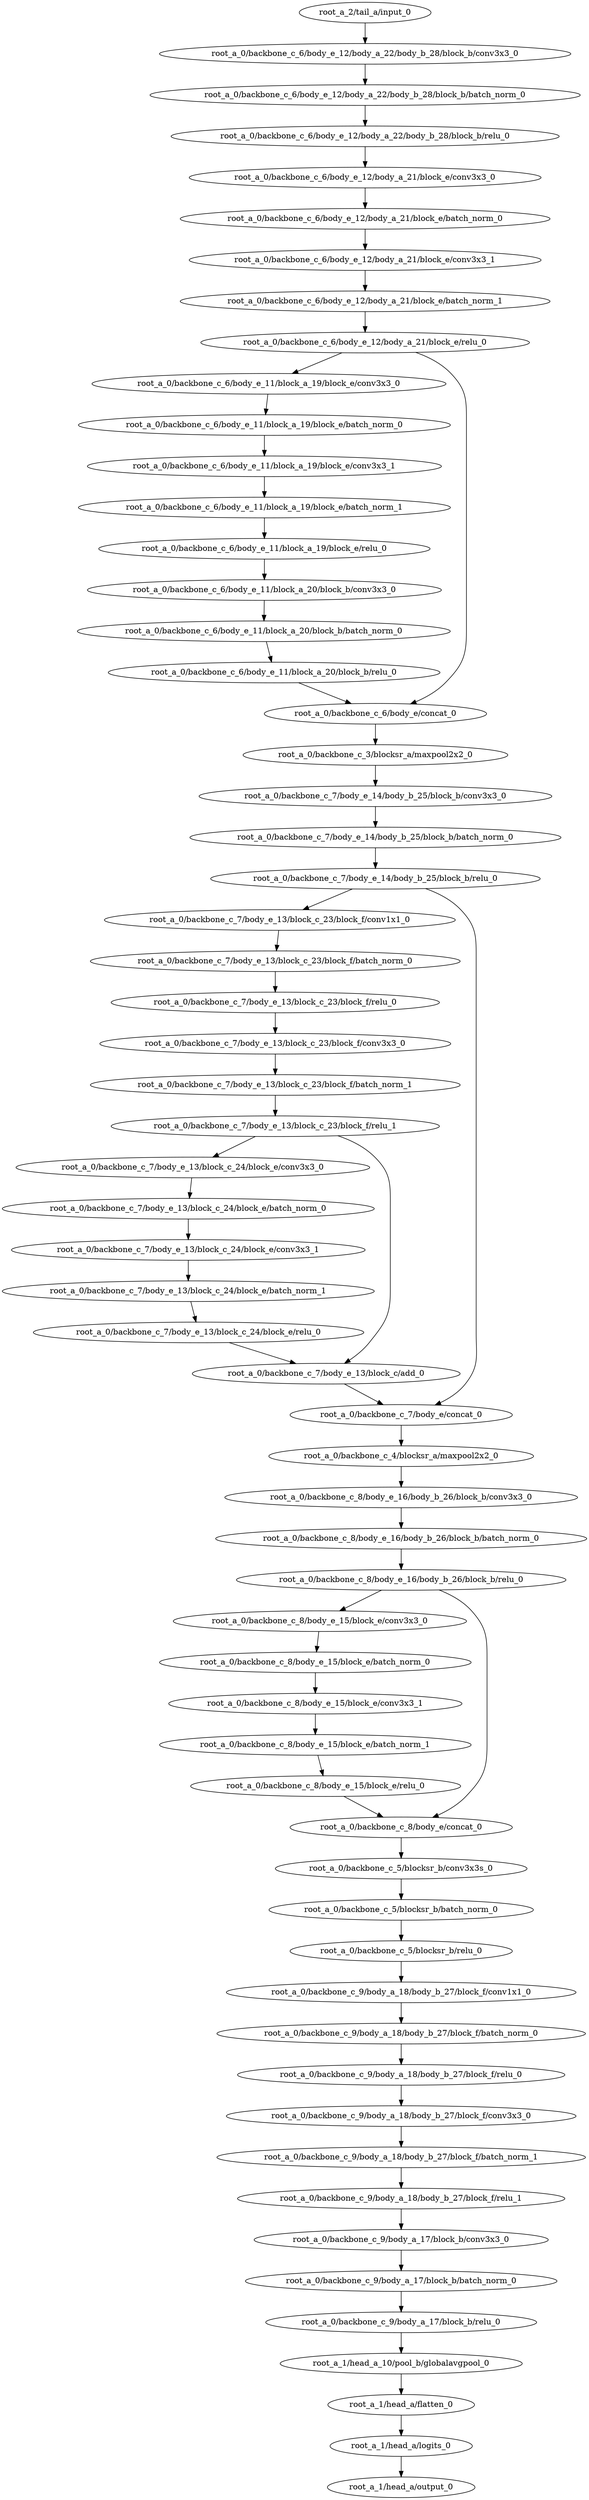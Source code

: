 digraph root_a {
	"root_a_2/tail_a/input_0"
	"root_a_0/backbone_c_6/body_e_12/body_a_22/body_b_28/block_b/conv3x3_0"
	"root_a_0/backbone_c_6/body_e_12/body_a_22/body_b_28/block_b/batch_norm_0"
	"root_a_0/backbone_c_6/body_e_12/body_a_22/body_b_28/block_b/relu_0"
	"root_a_0/backbone_c_6/body_e_12/body_a_21/block_e/conv3x3_0"
	"root_a_0/backbone_c_6/body_e_12/body_a_21/block_e/batch_norm_0"
	"root_a_0/backbone_c_6/body_e_12/body_a_21/block_e/conv3x3_1"
	"root_a_0/backbone_c_6/body_e_12/body_a_21/block_e/batch_norm_1"
	"root_a_0/backbone_c_6/body_e_12/body_a_21/block_e/relu_0"
	"root_a_0/backbone_c_6/body_e_11/block_a_19/block_e/conv3x3_0"
	"root_a_0/backbone_c_6/body_e_11/block_a_19/block_e/batch_norm_0"
	"root_a_0/backbone_c_6/body_e_11/block_a_19/block_e/conv3x3_1"
	"root_a_0/backbone_c_6/body_e_11/block_a_19/block_e/batch_norm_1"
	"root_a_0/backbone_c_6/body_e_11/block_a_19/block_e/relu_0"
	"root_a_0/backbone_c_6/body_e_11/block_a_20/block_b/conv3x3_0"
	"root_a_0/backbone_c_6/body_e_11/block_a_20/block_b/batch_norm_0"
	"root_a_0/backbone_c_6/body_e_11/block_a_20/block_b/relu_0"
	"root_a_0/backbone_c_6/body_e/concat_0"
	"root_a_0/backbone_c_3/blocksr_a/maxpool2x2_0"
	"root_a_0/backbone_c_7/body_e_14/body_b_25/block_b/conv3x3_0"
	"root_a_0/backbone_c_7/body_e_14/body_b_25/block_b/batch_norm_0"
	"root_a_0/backbone_c_7/body_e_14/body_b_25/block_b/relu_0"
	"root_a_0/backbone_c_7/body_e_13/block_c_23/block_f/conv1x1_0"
	"root_a_0/backbone_c_7/body_e_13/block_c_23/block_f/batch_norm_0"
	"root_a_0/backbone_c_7/body_e_13/block_c_23/block_f/relu_0"
	"root_a_0/backbone_c_7/body_e_13/block_c_23/block_f/conv3x3_0"
	"root_a_0/backbone_c_7/body_e_13/block_c_23/block_f/batch_norm_1"
	"root_a_0/backbone_c_7/body_e_13/block_c_23/block_f/relu_1"
	"root_a_0/backbone_c_7/body_e_13/block_c_24/block_e/conv3x3_0"
	"root_a_0/backbone_c_7/body_e_13/block_c_24/block_e/batch_norm_0"
	"root_a_0/backbone_c_7/body_e_13/block_c_24/block_e/conv3x3_1"
	"root_a_0/backbone_c_7/body_e_13/block_c_24/block_e/batch_norm_1"
	"root_a_0/backbone_c_7/body_e_13/block_c_24/block_e/relu_0"
	"root_a_0/backbone_c_7/body_e_13/block_c/add_0"
	"root_a_0/backbone_c_7/body_e/concat_0"
	"root_a_0/backbone_c_4/blocksr_a/maxpool2x2_0"
	"root_a_0/backbone_c_8/body_e_16/body_b_26/block_b/conv3x3_0"
	"root_a_0/backbone_c_8/body_e_16/body_b_26/block_b/batch_norm_0"
	"root_a_0/backbone_c_8/body_e_16/body_b_26/block_b/relu_0"
	"root_a_0/backbone_c_8/body_e_15/block_e/conv3x3_0"
	"root_a_0/backbone_c_8/body_e_15/block_e/batch_norm_0"
	"root_a_0/backbone_c_8/body_e_15/block_e/conv3x3_1"
	"root_a_0/backbone_c_8/body_e_15/block_e/batch_norm_1"
	"root_a_0/backbone_c_8/body_e_15/block_e/relu_0"
	"root_a_0/backbone_c_8/body_e/concat_0"
	"root_a_0/backbone_c_5/blocksr_b/conv3x3s_0"
	"root_a_0/backbone_c_5/blocksr_b/batch_norm_0"
	"root_a_0/backbone_c_5/blocksr_b/relu_0"
	"root_a_0/backbone_c_9/body_a_18/body_b_27/block_f/conv1x1_0"
	"root_a_0/backbone_c_9/body_a_18/body_b_27/block_f/batch_norm_0"
	"root_a_0/backbone_c_9/body_a_18/body_b_27/block_f/relu_0"
	"root_a_0/backbone_c_9/body_a_18/body_b_27/block_f/conv3x3_0"
	"root_a_0/backbone_c_9/body_a_18/body_b_27/block_f/batch_norm_1"
	"root_a_0/backbone_c_9/body_a_18/body_b_27/block_f/relu_1"
	"root_a_0/backbone_c_9/body_a_17/block_b/conv3x3_0"
	"root_a_0/backbone_c_9/body_a_17/block_b/batch_norm_0"
	"root_a_0/backbone_c_9/body_a_17/block_b/relu_0"
	"root_a_1/head_a_10/pool_b/globalavgpool_0"
	"root_a_1/head_a/flatten_0"
	"root_a_1/head_a/logits_0"
	"root_a_1/head_a/output_0"

	"root_a_2/tail_a/input_0" -> "root_a_0/backbone_c_6/body_e_12/body_a_22/body_b_28/block_b/conv3x3_0"
	"root_a_0/backbone_c_6/body_e_12/body_a_22/body_b_28/block_b/conv3x3_0" -> "root_a_0/backbone_c_6/body_e_12/body_a_22/body_b_28/block_b/batch_norm_0"
	"root_a_0/backbone_c_6/body_e_12/body_a_22/body_b_28/block_b/batch_norm_0" -> "root_a_0/backbone_c_6/body_e_12/body_a_22/body_b_28/block_b/relu_0"
	"root_a_0/backbone_c_6/body_e_12/body_a_22/body_b_28/block_b/relu_0" -> "root_a_0/backbone_c_6/body_e_12/body_a_21/block_e/conv3x3_0"
	"root_a_0/backbone_c_6/body_e_12/body_a_21/block_e/conv3x3_0" -> "root_a_0/backbone_c_6/body_e_12/body_a_21/block_e/batch_norm_0"
	"root_a_0/backbone_c_6/body_e_12/body_a_21/block_e/batch_norm_0" -> "root_a_0/backbone_c_6/body_e_12/body_a_21/block_e/conv3x3_1"
	"root_a_0/backbone_c_6/body_e_12/body_a_21/block_e/conv3x3_1" -> "root_a_0/backbone_c_6/body_e_12/body_a_21/block_e/batch_norm_1"
	"root_a_0/backbone_c_6/body_e_12/body_a_21/block_e/batch_norm_1" -> "root_a_0/backbone_c_6/body_e_12/body_a_21/block_e/relu_0"
	"root_a_0/backbone_c_6/body_e_12/body_a_21/block_e/relu_0" -> "root_a_0/backbone_c_6/body_e_11/block_a_19/block_e/conv3x3_0"
	"root_a_0/backbone_c_6/body_e_11/block_a_19/block_e/conv3x3_0" -> "root_a_0/backbone_c_6/body_e_11/block_a_19/block_e/batch_norm_0"
	"root_a_0/backbone_c_6/body_e_11/block_a_19/block_e/batch_norm_0" -> "root_a_0/backbone_c_6/body_e_11/block_a_19/block_e/conv3x3_1"
	"root_a_0/backbone_c_6/body_e_11/block_a_19/block_e/conv3x3_1" -> "root_a_0/backbone_c_6/body_e_11/block_a_19/block_e/batch_norm_1"
	"root_a_0/backbone_c_6/body_e_11/block_a_19/block_e/batch_norm_1" -> "root_a_0/backbone_c_6/body_e_11/block_a_19/block_e/relu_0"
	"root_a_0/backbone_c_6/body_e_11/block_a_19/block_e/relu_0" -> "root_a_0/backbone_c_6/body_e_11/block_a_20/block_b/conv3x3_0"
	"root_a_0/backbone_c_6/body_e_11/block_a_20/block_b/conv3x3_0" -> "root_a_0/backbone_c_6/body_e_11/block_a_20/block_b/batch_norm_0"
	"root_a_0/backbone_c_6/body_e_11/block_a_20/block_b/batch_norm_0" -> "root_a_0/backbone_c_6/body_e_11/block_a_20/block_b/relu_0"
	"root_a_0/backbone_c_6/body_e_11/block_a_20/block_b/relu_0" -> "root_a_0/backbone_c_6/body_e/concat_0"
	"root_a_0/backbone_c_6/body_e_12/body_a_21/block_e/relu_0" -> "root_a_0/backbone_c_6/body_e/concat_0"
	"root_a_0/backbone_c_6/body_e/concat_0" -> "root_a_0/backbone_c_3/blocksr_a/maxpool2x2_0"
	"root_a_0/backbone_c_3/blocksr_a/maxpool2x2_0" -> "root_a_0/backbone_c_7/body_e_14/body_b_25/block_b/conv3x3_0"
	"root_a_0/backbone_c_7/body_e_14/body_b_25/block_b/conv3x3_0" -> "root_a_0/backbone_c_7/body_e_14/body_b_25/block_b/batch_norm_0"
	"root_a_0/backbone_c_7/body_e_14/body_b_25/block_b/batch_norm_0" -> "root_a_0/backbone_c_7/body_e_14/body_b_25/block_b/relu_0"
	"root_a_0/backbone_c_7/body_e_14/body_b_25/block_b/relu_0" -> "root_a_0/backbone_c_7/body_e_13/block_c_23/block_f/conv1x1_0"
	"root_a_0/backbone_c_7/body_e_13/block_c_23/block_f/conv1x1_0" -> "root_a_0/backbone_c_7/body_e_13/block_c_23/block_f/batch_norm_0"
	"root_a_0/backbone_c_7/body_e_13/block_c_23/block_f/batch_norm_0" -> "root_a_0/backbone_c_7/body_e_13/block_c_23/block_f/relu_0"
	"root_a_0/backbone_c_7/body_e_13/block_c_23/block_f/relu_0" -> "root_a_0/backbone_c_7/body_e_13/block_c_23/block_f/conv3x3_0"
	"root_a_0/backbone_c_7/body_e_13/block_c_23/block_f/conv3x3_0" -> "root_a_0/backbone_c_7/body_e_13/block_c_23/block_f/batch_norm_1"
	"root_a_0/backbone_c_7/body_e_13/block_c_23/block_f/batch_norm_1" -> "root_a_0/backbone_c_7/body_e_13/block_c_23/block_f/relu_1"
	"root_a_0/backbone_c_7/body_e_13/block_c_23/block_f/relu_1" -> "root_a_0/backbone_c_7/body_e_13/block_c_24/block_e/conv3x3_0"
	"root_a_0/backbone_c_7/body_e_13/block_c_24/block_e/conv3x3_0" -> "root_a_0/backbone_c_7/body_e_13/block_c_24/block_e/batch_norm_0"
	"root_a_0/backbone_c_7/body_e_13/block_c_24/block_e/batch_norm_0" -> "root_a_0/backbone_c_7/body_e_13/block_c_24/block_e/conv3x3_1"
	"root_a_0/backbone_c_7/body_e_13/block_c_24/block_e/conv3x3_1" -> "root_a_0/backbone_c_7/body_e_13/block_c_24/block_e/batch_norm_1"
	"root_a_0/backbone_c_7/body_e_13/block_c_24/block_e/batch_norm_1" -> "root_a_0/backbone_c_7/body_e_13/block_c_24/block_e/relu_0"
	"root_a_0/backbone_c_7/body_e_13/block_c_24/block_e/relu_0" -> "root_a_0/backbone_c_7/body_e_13/block_c/add_0"
	"root_a_0/backbone_c_7/body_e_13/block_c_23/block_f/relu_1" -> "root_a_0/backbone_c_7/body_e_13/block_c/add_0"
	"root_a_0/backbone_c_7/body_e_14/body_b_25/block_b/relu_0" -> "root_a_0/backbone_c_7/body_e/concat_0"
	"root_a_0/backbone_c_7/body_e_13/block_c/add_0" -> "root_a_0/backbone_c_7/body_e/concat_0"
	"root_a_0/backbone_c_7/body_e/concat_0" -> "root_a_0/backbone_c_4/blocksr_a/maxpool2x2_0"
	"root_a_0/backbone_c_4/blocksr_a/maxpool2x2_0" -> "root_a_0/backbone_c_8/body_e_16/body_b_26/block_b/conv3x3_0"
	"root_a_0/backbone_c_8/body_e_16/body_b_26/block_b/conv3x3_0" -> "root_a_0/backbone_c_8/body_e_16/body_b_26/block_b/batch_norm_0"
	"root_a_0/backbone_c_8/body_e_16/body_b_26/block_b/batch_norm_0" -> "root_a_0/backbone_c_8/body_e_16/body_b_26/block_b/relu_0"
	"root_a_0/backbone_c_8/body_e_16/body_b_26/block_b/relu_0" -> "root_a_0/backbone_c_8/body_e_15/block_e/conv3x3_0"
	"root_a_0/backbone_c_8/body_e_15/block_e/conv3x3_0" -> "root_a_0/backbone_c_8/body_e_15/block_e/batch_norm_0"
	"root_a_0/backbone_c_8/body_e_15/block_e/batch_norm_0" -> "root_a_0/backbone_c_8/body_e_15/block_e/conv3x3_1"
	"root_a_0/backbone_c_8/body_e_15/block_e/conv3x3_1" -> "root_a_0/backbone_c_8/body_e_15/block_e/batch_norm_1"
	"root_a_0/backbone_c_8/body_e_15/block_e/batch_norm_1" -> "root_a_0/backbone_c_8/body_e_15/block_e/relu_0"
	"root_a_0/backbone_c_8/body_e_16/body_b_26/block_b/relu_0" -> "root_a_0/backbone_c_8/body_e/concat_0"
	"root_a_0/backbone_c_8/body_e_15/block_e/relu_0" -> "root_a_0/backbone_c_8/body_e/concat_0"
	"root_a_0/backbone_c_8/body_e/concat_0" -> "root_a_0/backbone_c_5/blocksr_b/conv3x3s_0"
	"root_a_0/backbone_c_5/blocksr_b/conv3x3s_0" -> "root_a_0/backbone_c_5/blocksr_b/batch_norm_0"
	"root_a_0/backbone_c_5/blocksr_b/batch_norm_0" -> "root_a_0/backbone_c_5/blocksr_b/relu_0"
	"root_a_0/backbone_c_5/blocksr_b/relu_0" -> "root_a_0/backbone_c_9/body_a_18/body_b_27/block_f/conv1x1_0"
	"root_a_0/backbone_c_9/body_a_18/body_b_27/block_f/conv1x1_0" -> "root_a_0/backbone_c_9/body_a_18/body_b_27/block_f/batch_norm_0"
	"root_a_0/backbone_c_9/body_a_18/body_b_27/block_f/batch_norm_0" -> "root_a_0/backbone_c_9/body_a_18/body_b_27/block_f/relu_0"
	"root_a_0/backbone_c_9/body_a_18/body_b_27/block_f/relu_0" -> "root_a_0/backbone_c_9/body_a_18/body_b_27/block_f/conv3x3_0"
	"root_a_0/backbone_c_9/body_a_18/body_b_27/block_f/conv3x3_0" -> "root_a_0/backbone_c_9/body_a_18/body_b_27/block_f/batch_norm_1"
	"root_a_0/backbone_c_9/body_a_18/body_b_27/block_f/batch_norm_1" -> "root_a_0/backbone_c_9/body_a_18/body_b_27/block_f/relu_1"
	"root_a_0/backbone_c_9/body_a_18/body_b_27/block_f/relu_1" -> "root_a_0/backbone_c_9/body_a_17/block_b/conv3x3_0"
	"root_a_0/backbone_c_9/body_a_17/block_b/conv3x3_0" -> "root_a_0/backbone_c_9/body_a_17/block_b/batch_norm_0"
	"root_a_0/backbone_c_9/body_a_17/block_b/batch_norm_0" -> "root_a_0/backbone_c_9/body_a_17/block_b/relu_0"
	"root_a_0/backbone_c_9/body_a_17/block_b/relu_0" -> "root_a_1/head_a_10/pool_b/globalavgpool_0"
	"root_a_1/head_a_10/pool_b/globalavgpool_0" -> "root_a_1/head_a/flatten_0"
	"root_a_1/head_a/flatten_0" -> "root_a_1/head_a/logits_0"
	"root_a_1/head_a/logits_0" -> "root_a_1/head_a/output_0"

}